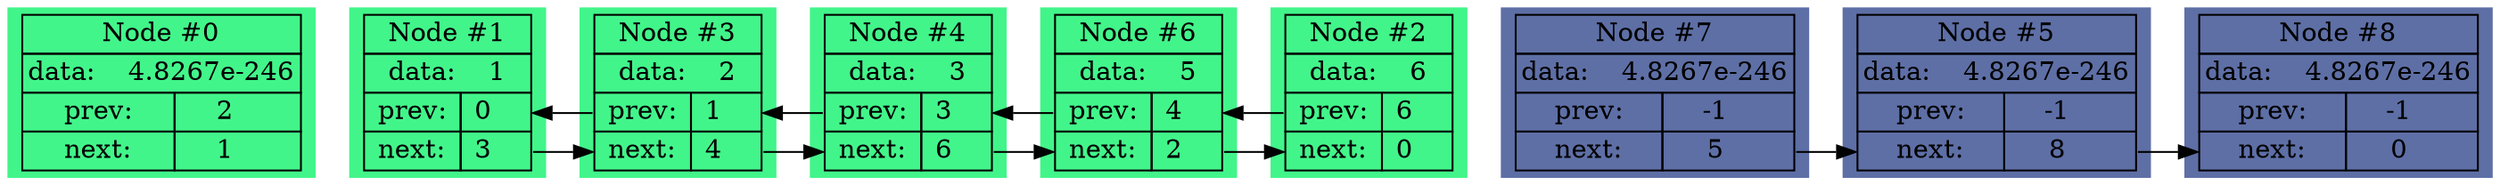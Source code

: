 digraph { subgraph { rank=same 

                    node_0
                    [
                        style="filled",
                        fillcolor="#42f58a"
                        shape=plaintext,
                        label=
                        <
                            <table border="0" cellborder="1" cellspacing="0">
                                <tr>
                                    <td colspan="2">Node #0</td>
                                </tr>
                                <tr>
                
                <td colspan="2">data:    4.8267e-246</td>
            
                            </tr>
                            <tr>
                                <td port="prev_out" > prev: </td>
                                <td port="prev_in" > 2    </td>
                            </tr>
                            <tr>
                                <td port="next_in" > next: </td>
                                <td port="next_out"> 1    </td>
                            </tr>
                        </table>
                    >
                ];
            
                    node_1
                    [
                        style="filled",
                        fillcolor="#42f58a"
                        shape=plaintext,
                        label=
                        <
                            <table border="0" cellborder="1" cellspacing="0">
                                <tr>
                                    <td colspan="2">Node #1</td>
                                </tr>
                                <tr>
                
                <td colspan="2">data:    1</td>
            
                            </tr>
                            <tr>
                                <td port="prev_out" > prev: </td>
                                <td port="prev_in" > 0    </td>
                            </tr>
                            <tr>
                                <td port="next_in" > next: </td>
                                <td port="next_out"> 3    </td>
                            </tr>
                        </table>
                    >
                ];
            
                    node_2
                    [
                        style="filled",
                        fillcolor="#42f58a"
                        shape=plaintext,
                        label=
                        <
                            <table border="0" cellborder="1" cellspacing="0">
                                <tr>
                                    <td colspan="2">Node #2</td>
                                </tr>
                                <tr>
                
                <td colspan="2">data:    6</td>
            
                            </tr>
                            <tr>
                                <td port="prev_out" > prev: </td>
                                <td port="prev_in" > 6    </td>
                            </tr>
                            <tr>
                                <td port="next_in" > next: </td>
                                <td port="next_out"> 0    </td>
                            </tr>
                        </table>
                    >
                ];
            
                    node_3
                    [
                        style="filled",
                        fillcolor="#42f58a"
                        shape=plaintext,
                        label=
                        <
                            <table border="0" cellborder="1" cellspacing="0">
                                <tr>
                                    <td colspan="2">Node #3</td>
                                </tr>
                                <tr>
                
                <td colspan="2">data:    2</td>
            
                            </tr>
                            <tr>
                                <td port="prev_out" > prev: </td>
                                <td port="prev_in" > 1    </td>
                            </tr>
                            <tr>
                                <td port="next_in" > next: </td>
                                <td port="next_out"> 4    </td>
                            </tr>
                        </table>
                    >
                ];
            
                    node_4
                    [
                        style="filled",
                        fillcolor="#42f58a"
                        shape=plaintext,
                        label=
                        <
                            <table border="0" cellborder="1" cellspacing="0">
                                <tr>
                                    <td colspan="2">Node #4</td>
                                </tr>
                                <tr>
                
                <td colspan="2">data:    3</td>
            
                            </tr>
                            <tr>
                                <td port="prev_out" > prev: </td>
                                <td port="prev_in" > 3    </td>
                            </tr>
                            <tr>
                                <td port="next_in" > next: </td>
                                <td port="next_out"> 6    </td>
                            </tr>
                        </table>
                    >
                ];
            
                    node_5
                    [
                        style="filled",
                        fillcolor="#5e6fa6"
                        shape=plaintext,
                        label=
                        <
                            <table border="0" cellborder="1" cellspacing="0">
                                <tr>
                                    <td colspan="2">Node #5</td>
                                </tr>
                                <tr>
                
                <td colspan="2">data:    4.8267e-246</td>
            
                            </tr>
                            <tr>
                                <td port="prev_out" > prev: </td>
                                <td port="prev_in" > -1    </td>
                            </tr>
                            <tr>
                                <td port="next_in" > next: </td>
                                <td port="next_out"> 8    </td>
                            </tr>
                        </table>
                    >
                ];
            
                    node_6
                    [
                        style="filled",
                        fillcolor="#42f58a"
                        shape=plaintext,
                        label=
                        <
                            <table border="0" cellborder="1" cellspacing="0">
                                <tr>
                                    <td colspan="2">Node #6</td>
                                </tr>
                                <tr>
                
                <td colspan="2">data:    5</td>
            
                            </tr>
                            <tr>
                                <td port="prev_out" > prev: </td>
                                <td port="prev_in" > 4    </td>
                            </tr>
                            <tr>
                                <td port="next_in" > next: </td>
                                <td port="next_out"> 2    </td>
                            </tr>
                        </table>
                    >
                ];
            
                    node_7
                    [
                        style="filled",
                        fillcolor="#5e6fa6"
                        shape=plaintext,
                        label=
                        <
                            <table border="0" cellborder="1" cellspacing="0">
                                <tr>
                                    <td colspan="2">Node #7</td>
                                </tr>
                                <tr>
                
                <td colspan="2">data:    4.8267e-246</td>
            
                            </tr>
                            <tr>
                                <td port="prev_out" > prev: </td>
                                <td port="prev_in" > -1    </td>
                            </tr>
                            <tr>
                                <td port="next_in" > next: </td>
                                <td port="next_out"> 5    </td>
                            </tr>
                        </table>
                    >
                ];
            
                    node_8
                    [
                        style="filled",
                        fillcolor="#5e6fa6"
                        shape=plaintext,
                        label=
                        <
                            <table border="0" cellborder="1" cellspacing="0">
                                <tr>
                                    <td colspan="2">Node #8</td>
                                </tr>
                                <tr>
                
                <td colspan="2">data:    4.8267e-246</td>
            
                            </tr>
                            <tr>
                                <td port="prev_out" > prev: </td>
                                <td port="prev_in" > -1    </td>
                            </tr>
                            <tr>
                                <td port="next_in" > next: </td>
                                <td port="next_out"> 0    </td>
                            </tr>
                        </table>
                    >
                ];
            
 node_1:<next_out> -> node_3:<next_in>;

 node_2:<prev_out> -> node_6:<prev_in>;

 node_3:<next_out> -> node_4:<next_in>;

 node_3:<prev_out> -> node_1:<prev_in>;

 node_4:<next_out> -> node_6:<next_in>;

 node_4:<prev_out> -> node_3:<prev_in>;

 node_5:<next_out> -> node_8:<next_in>;

 node_6:<next_out> -> node_2:<next_in>;

 node_6:<prev_out> -> node_4:<prev_in>;

 node_7:<next_out> -> node_5:<next_in>;
}
}
